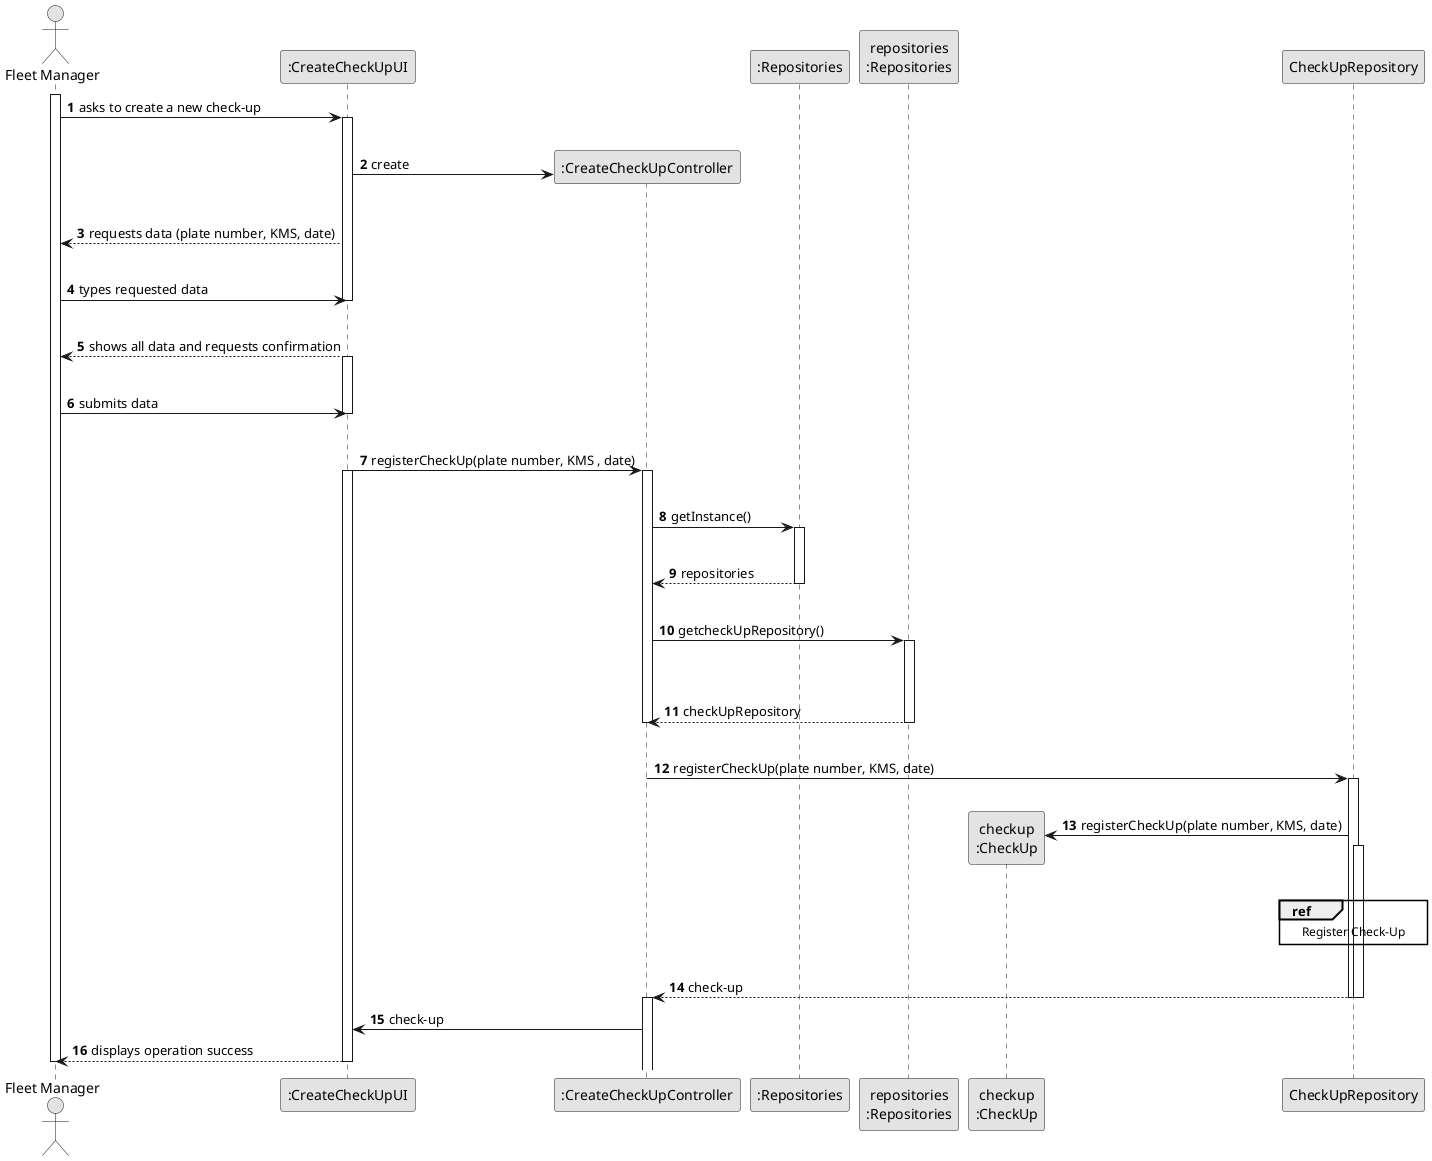 @startuml
skinparam monochrome true
skinparam packageStyle rectangle
skinparam shadowing false

autonumber

'hide footbox
actor "Fleet Manager" as FM
participant ":CreateCheckUpUI" as UI
participant ":CreateCheckUpController" as CTRL
participant ":Repositories" as REP
participant "repositories\n:Repositories" as REPS
participant "checkup\n:CheckUp" as CHECKUP
participant "CheckUpRepository" as CHECKUPS

activate FM

        FM -> UI : asks to create a new check-up
            |||

        activate UI

            create CTRL
            UI -> CTRL** : create
            |||

            UI --> FM : requests data (plate number, KMS, date)
            |||


    FM -> UI : types requested data
            |||

        deactivate UI

            UI --> FM : shows all data and requests confirmation
            |||

            activate UI
    FM -> UI : submits data
            deactivate UI
            |||

            UI -> CTRL : registerCheckUp(plate number, KMS , date)
            activate CTRL
            activate UI
            |||

                CTRL -> REP : getInstance()
                activate REP
            |||

                    REP --> CTRL: repositories
                deactivate CHECKUPS
            |||

                deactivate REP
                CTRL -> REPS : getcheckUpRepository()
            |||

                activate REPS
            |||

                    REPS --> CTRL: checkUpRepository
                deactivate REPS

'
            deactivate CTRL


            |||

        CTRL -> CHECKUPS : registerCheckUp(plate number, KMS, date)
        activate CHECKUPS

            |||
            CHECKUPS -> CHECKUP**: registerCheckUp(plate number, KMS, date)
            activate CHECKUPS
            |||

            ref over CHECKUPS
             Register Check-Up
            end ref

            |||

            CHECKUPS --> CTRL: check-up
        deactivate CHECKUPS
        activate CTRL

            CTRL -> UI : check-up
            UI --> FM: displays operation success
    deactivate UI

deactivate FM

@enduml